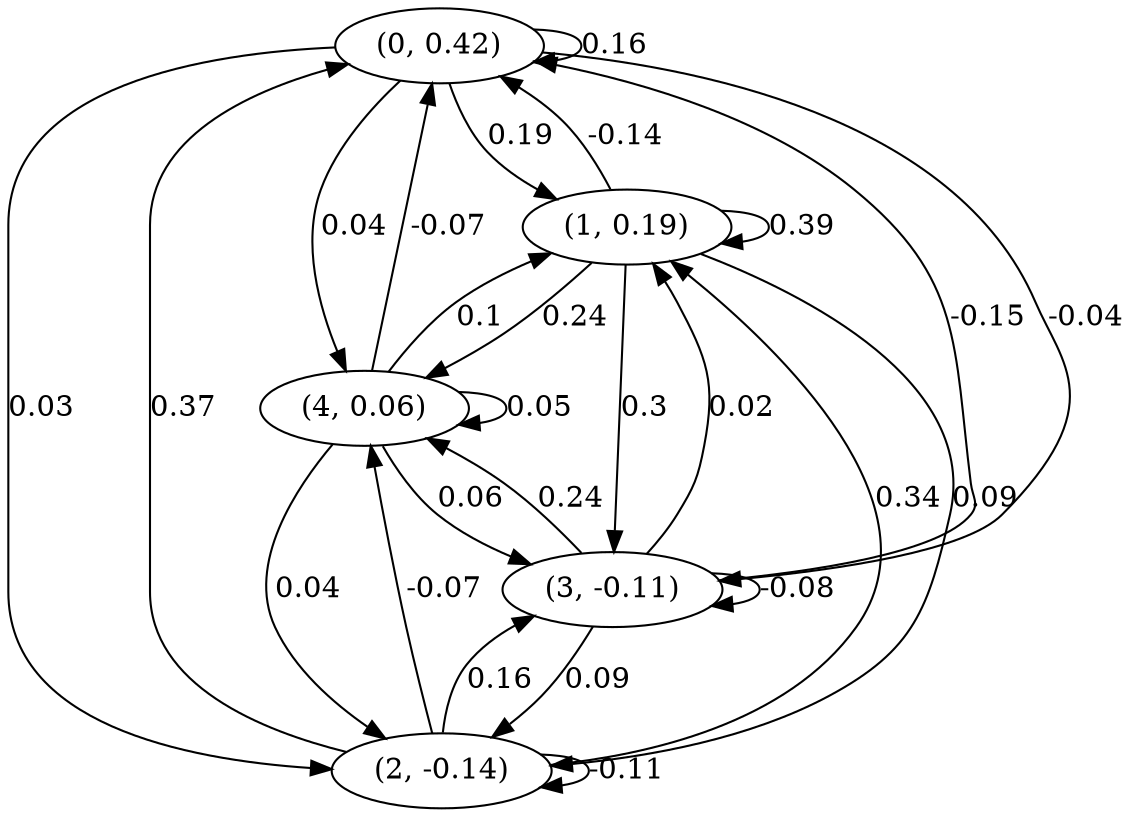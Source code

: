 digraph {
    0 [ label = "(0, 0.42)" ]
    1 [ label = "(1, 0.19)" ]
    2 [ label = "(2, -0.14)" ]
    3 [ label = "(3, -0.11)" ]
    4 [ label = "(4, 0.06)" ]
    0 -> 0 [ label = "0.16" ]
    1 -> 1 [ label = "0.39" ]
    2 -> 2 [ label = "-0.11" ]
    3 -> 3 [ label = "-0.08" ]
    4 -> 4 [ label = "0.05" ]
    1 -> 0 [ label = "-0.14" ]
    2 -> 0 [ label = "0.37" ]
    3 -> 0 [ label = "-0.15" ]
    4 -> 0 [ label = "-0.07" ]
    0 -> 1 [ label = "0.19" ]
    2 -> 1 [ label = "0.34" ]
    3 -> 1 [ label = "0.02" ]
    4 -> 1 [ label = "0.1" ]
    0 -> 2 [ label = "0.03" ]
    1 -> 2 [ label = "0.09" ]
    3 -> 2 [ label = "0.09" ]
    4 -> 2 [ label = "0.04" ]
    0 -> 3 [ label = "-0.04" ]
    1 -> 3 [ label = "0.3" ]
    2 -> 3 [ label = "0.16" ]
    4 -> 3 [ label = "0.06" ]
    0 -> 4 [ label = "0.04" ]
    1 -> 4 [ label = "0.24" ]
    2 -> 4 [ label = "-0.07" ]
    3 -> 4 [ label = "0.24" ]
}

